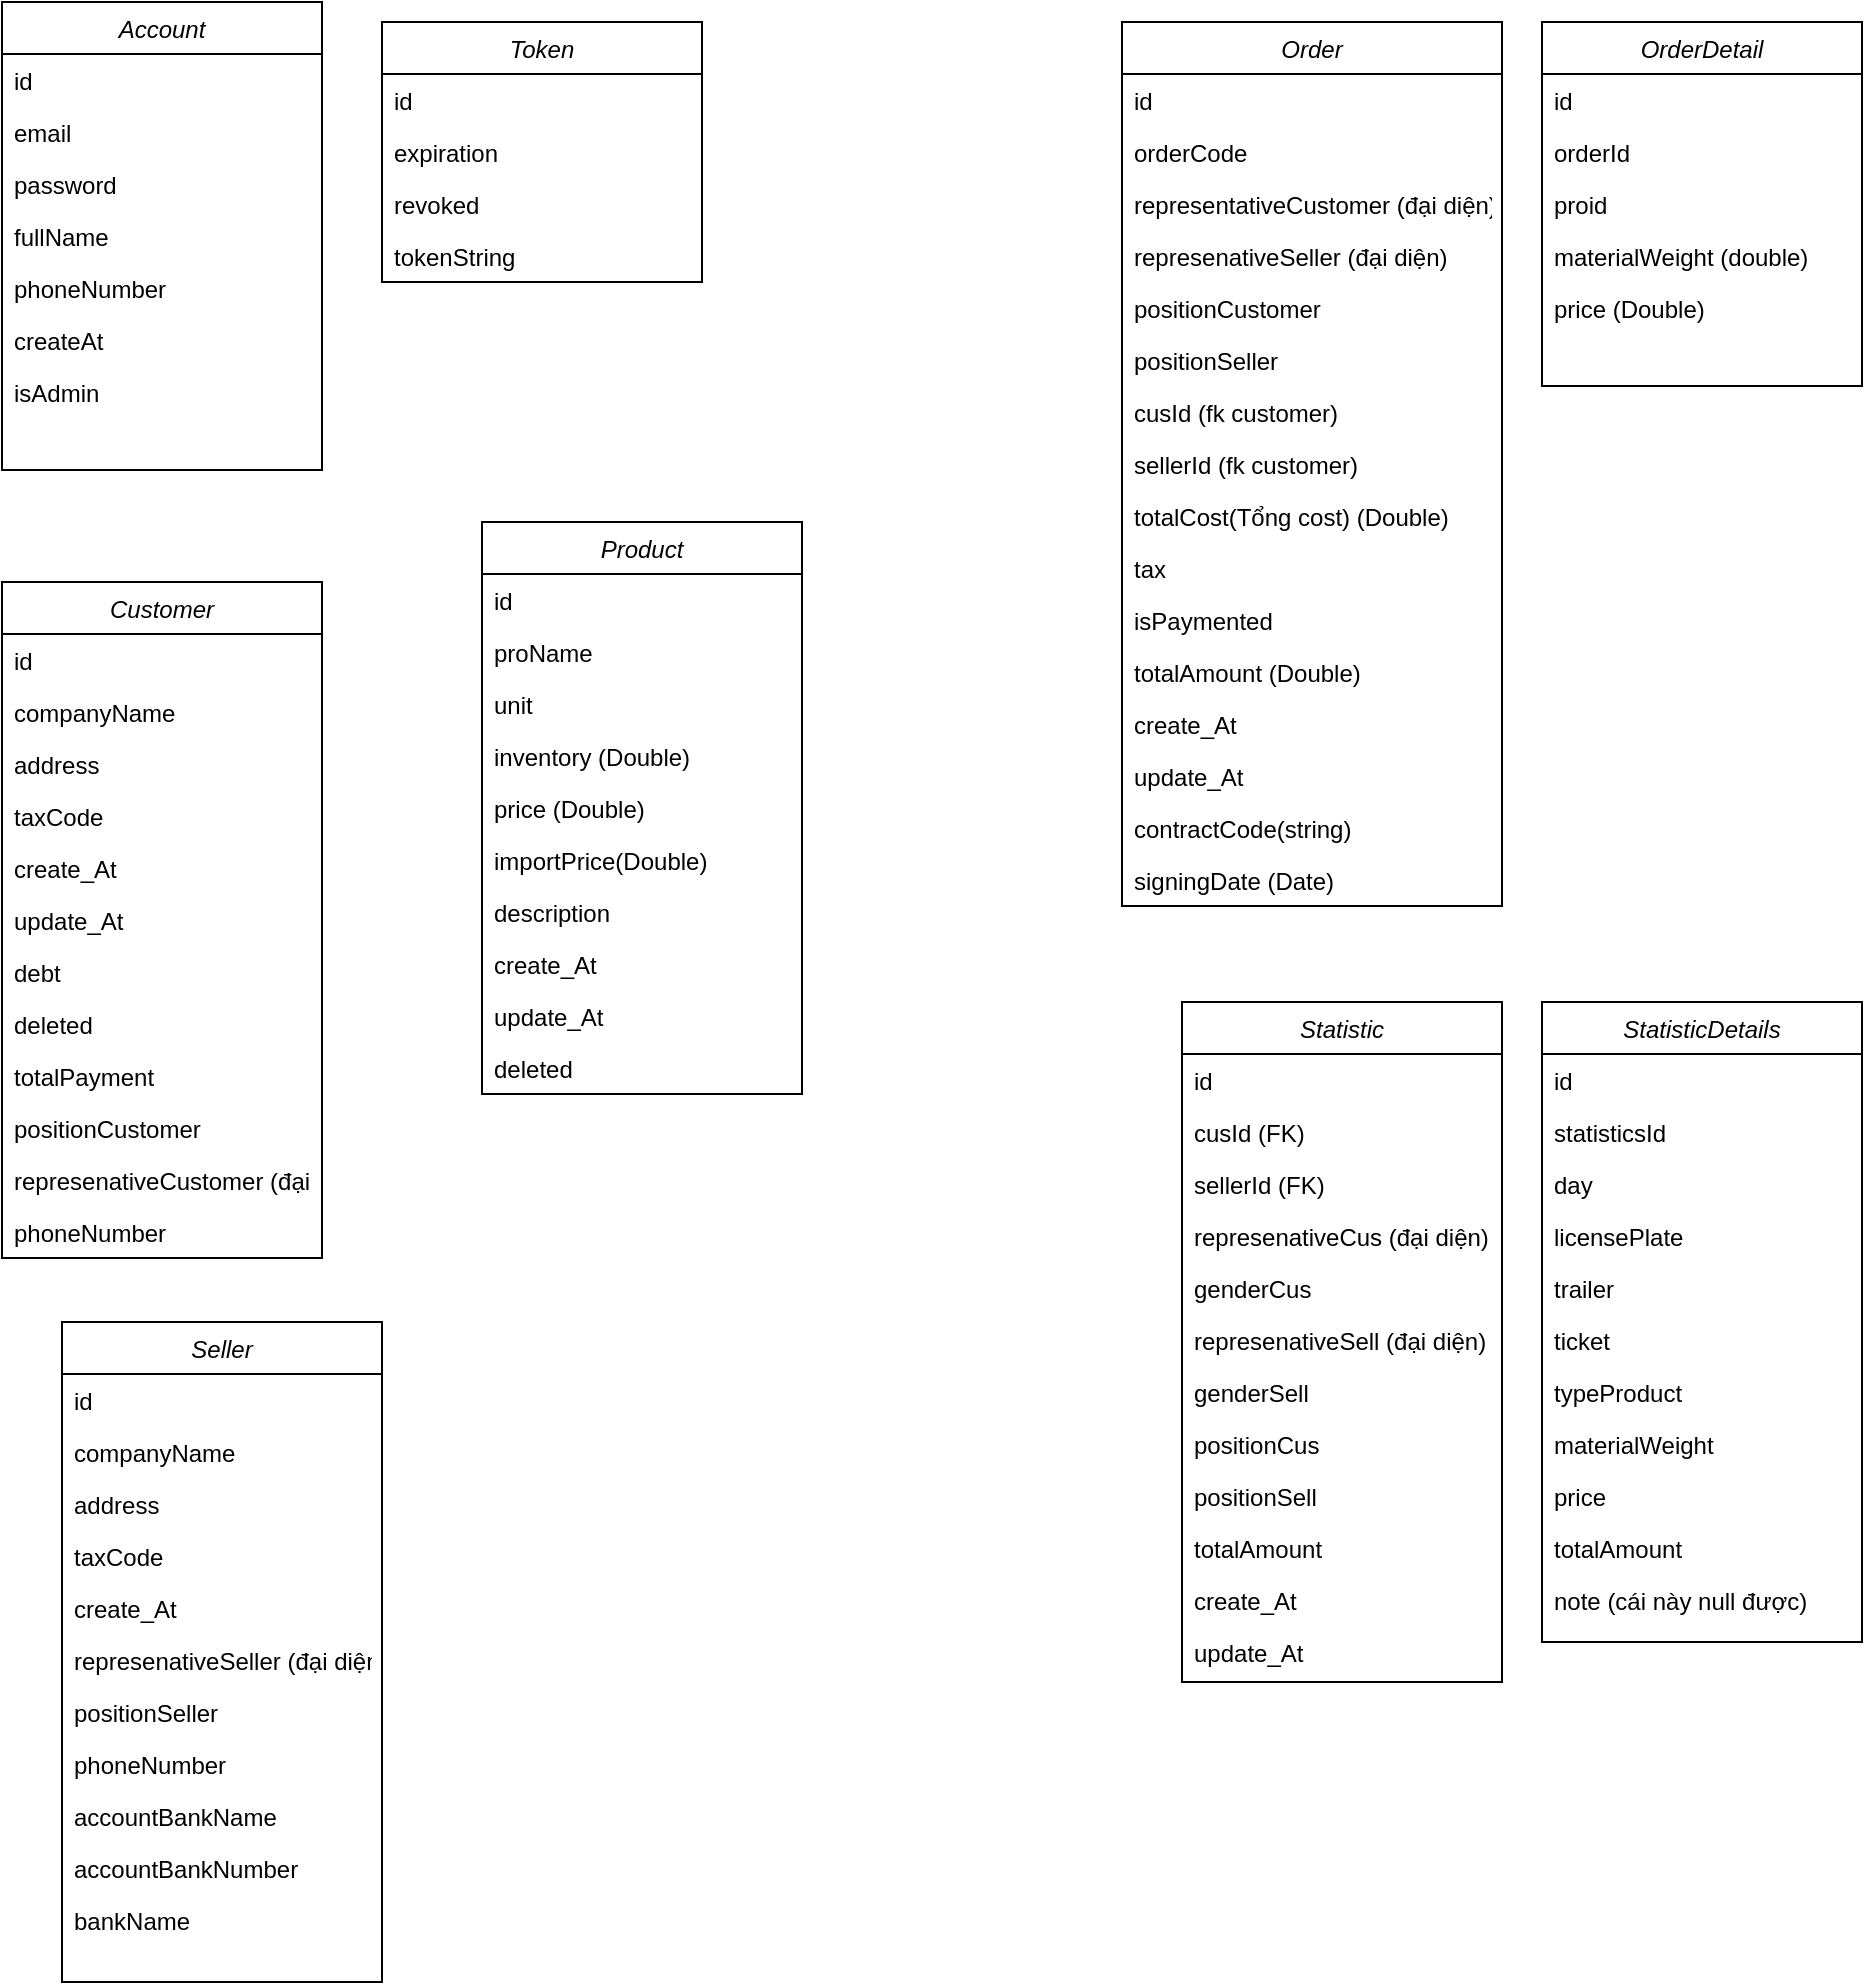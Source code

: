 <mxfile version="13.9.9" type="device"><diagram id="_QlPQ2zXn8KpL94qQPvm" name="Page-1"><mxGraphModel dx="2261" dy="494" grid="1" gridSize="10" guides="1" tooltips="1" connect="1" arrows="1" fold="1" page="1" pageScale="1" pageWidth="1169" pageHeight="827" math="0" shadow="0"><root><mxCell id="0"/><mxCell id="1" parent="0"/><object label="Account" id="TEGJre2EXHFm_lcHhj_W-1"><mxCell style="swimlane;fontStyle=2;align=center;verticalAlign=top;childLayout=stackLayout;horizontal=1;startSize=26;horizontalStack=0;resizeParent=1;resizeLast=0;collapsible=1;marginBottom=0;rounded=0;shadow=0;strokeWidth=1;" parent="1" vertex="1"><mxGeometry x="-1150" y="70" width="160" height="234" as="geometry"><mxRectangle x="230" y="140" width="160" height="26" as="alternateBounds"/></mxGeometry></mxCell></object><mxCell id="TEGJre2EXHFm_lcHhj_W-2" value="id" style="text;align=left;verticalAlign=top;spacingLeft=4;spacingRight=4;overflow=hidden;rotatable=0;points=[[0,0.5],[1,0.5]];portConstraint=eastwest;" parent="TEGJre2EXHFm_lcHhj_W-1" vertex="1"><mxGeometry y="26" width="160" height="26" as="geometry"/></mxCell><mxCell id="TEGJre2EXHFm_lcHhj_W-3" value="email" style="text;align=left;verticalAlign=top;spacingLeft=4;spacingRight=4;overflow=hidden;rotatable=0;points=[[0,0.5],[1,0.5]];portConstraint=eastwest;rounded=0;shadow=0;html=0;" parent="TEGJre2EXHFm_lcHhj_W-1" vertex="1"><mxGeometry y="52" width="160" height="26" as="geometry"/></mxCell><mxCell id="TEGJre2EXHFm_lcHhj_W-4" value="password" style="text;align=left;verticalAlign=top;spacingLeft=4;spacingRight=4;overflow=hidden;rotatable=0;points=[[0,0.5],[1,0.5]];portConstraint=eastwest;rounded=0;shadow=0;html=0;" parent="TEGJre2EXHFm_lcHhj_W-1" vertex="1"><mxGeometry y="78" width="160" height="26" as="geometry"/></mxCell><mxCell id="TEGJre2EXHFm_lcHhj_W-5" value="fullName" style="text;align=left;verticalAlign=top;spacingLeft=4;spacingRight=4;overflow=hidden;rotatable=0;points=[[0,0.5],[1,0.5]];portConstraint=eastwest;" parent="TEGJre2EXHFm_lcHhj_W-1" vertex="1"><mxGeometry y="104" width="160" height="26" as="geometry"/></mxCell><mxCell id="TEGJre2EXHFm_lcHhj_W-7" value="phoneNumber" style="text;align=left;verticalAlign=top;spacingLeft=4;spacingRight=4;overflow=hidden;rotatable=0;points=[[0,0.5],[1,0.5]];portConstraint=eastwest;" parent="TEGJre2EXHFm_lcHhj_W-1" vertex="1"><mxGeometry y="130" width="160" height="26" as="geometry"/></mxCell><mxCell id="TEGJre2EXHFm_lcHhj_W-9" value="createAt" style="text;align=left;verticalAlign=top;spacingLeft=4;spacingRight=4;overflow=hidden;rotatable=0;points=[[0,0.5],[1,0.5]];portConstraint=eastwest;" parent="TEGJre2EXHFm_lcHhj_W-1" vertex="1"><mxGeometry y="156" width="160" height="26" as="geometry"/></mxCell><mxCell id="eDAhnY-DzHIL6bDCHE4Y-9" value="isAdmin" style="text;align=left;verticalAlign=top;spacingLeft=4;spacingRight=4;overflow=hidden;rotatable=0;points=[[0,0.5],[1,0.5]];portConstraint=eastwest;" parent="TEGJre2EXHFm_lcHhj_W-1" vertex="1"><mxGeometry y="182" width="160" height="26" as="geometry"/></mxCell><object label="Token" id="TEGJre2EXHFm_lcHhj_W-14"><mxCell style="swimlane;fontStyle=2;align=center;verticalAlign=top;childLayout=stackLayout;horizontal=1;startSize=26;horizontalStack=0;resizeParent=1;resizeLast=0;collapsible=1;marginBottom=0;rounded=0;shadow=0;strokeWidth=1;" parent="1" vertex="1"><mxGeometry x="-960" y="80" width="160" height="130" as="geometry"><mxRectangle x="230" y="140" width="160" height="26" as="alternateBounds"/></mxGeometry></mxCell></object><mxCell id="TEGJre2EXHFm_lcHhj_W-15" value="id" style="text;align=left;verticalAlign=top;spacingLeft=4;spacingRight=4;overflow=hidden;rotatable=0;points=[[0,0.5],[1,0.5]];portConstraint=eastwest;" parent="TEGJre2EXHFm_lcHhj_W-14" vertex="1"><mxGeometry y="26" width="160" height="26" as="geometry"/></mxCell><mxCell id="TEGJre2EXHFm_lcHhj_W-16" value="expiration" style="text;align=left;verticalAlign=top;spacingLeft=4;spacingRight=4;overflow=hidden;rotatable=0;points=[[0,0.5],[1,0.5]];portConstraint=eastwest;rounded=0;shadow=0;html=0;" parent="TEGJre2EXHFm_lcHhj_W-14" vertex="1"><mxGeometry y="52" width="160" height="26" as="geometry"/></mxCell><mxCell id="TEGJre2EXHFm_lcHhj_W-17" value="revoked" style="text;align=left;verticalAlign=top;spacingLeft=4;spacingRight=4;overflow=hidden;rotatable=0;points=[[0,0.5],[1,0.5]];portConstraint=eastwest;rounded=0;shadow=0;html=0;" parent="TEGJre2EXHFm_lcHhj_W-14" vertex="1"><mxGeometry y="78" width="160" height="26" as="geometry"/></mxCell><mxCell id="TEGJre2EXHFm_lcHhj_W-18" value="tokenString" style="text;align=left;verticalAlign=top;spacingLeft=4;spacingRight=4;overflow=hidden;rotatable=0;points=[[0,0.5],[1,0.5]];portConstraint=eastwest;rounded=0;shadow=0;html=0;" parent="TEGJre2EXHFm_lcHhj_W-14" vertex="1"><mxGeometry y="104" width="160" height="26" as="geometry"/></mxCell><object label="Customer" id="TEGJre2EXHFm_lcHhj_W-30"><mxCell style="swimlane;fontStyle=2;align=center;verticalAlign=top;childLayout=stackLayout;horizontal=1;startSize=26;horizontalStack=0;resizeParent=1;resizeLast=0;collapsible=1;marginBottom=0;rounded=0;shadow=0;strokeWidth=1;" parent="1" vertex="1"><mxGeometry x="-1150" y="360" width="160" height="338" as="geometry"><mxRectangle x="230" y="140" width="160" height="26" as="alternateBounds"/></mxGeometry></mxCell></object><mxCell id="TEGJre2EXHFm_lcHhj_W-31" value="id" style="text;align=left;verticalAlign=top;spacingLeft=4;spacingRight=4;overflow=hidden;rotatable=0;points=[[0,0.5],[1,0.5]];portConstraint=eastwest;" parent="TEGJre2EXHFm_lcHhj_W-30" vertex="1"><mxGeometry y="26" width="160" height="26" as="geometry"/></mxCell><mxCell id="TEGJre2EXHFm_lcHhj_W-32" value="companyName" style="text;align=left;verticalAlign=top;spacingLeft=4;spacingRight=4;overflow=hidden;rotatable=0;points=[[0,0.5],[1,0.5]];portConstraint=eastwest;rounded=0;shadow=0;html=0;" parent="TEGJre2EXHFm_lcHhj_W-30" vertex="1"><mxGeometry y="52" width="160" height="26" as="geometry"/></mxCell><mxCell id="TEGJre2EXHFm_lcHhj_W-39" value="address" style="text;align=left;verticalAlign=top;spacingLeft=4;spacingRight=4;overflow=hidden;rotatable=0;points=[[0,0.5],[1,0.5]];portConstraint=eastwest;" parent="TEGJre2EXHFm_lcHhj_W-30" vertex="1"><mxGeometry y="78" width="160" height="26" as="geometry"/></mxCell><mxCell id="q1JdlBufHm96wPZTjcrN-9" value="taxCode" style="text;align=left;verticalAlign=top;spacingLeft=4;spacingRight=4;overflow=hidden;rotatable=0;points=[[0,0.5],[1,0.5]];portConstraint=eastwest;" parent="TEGJre2EXHFm_lcHhj_W-30" vertex="1"><mxGeometry y="104" width="160" height="26" as="geometry"/></mxCell><mxCell id="q1JdlBufHm96wPZTjcrN-18" value="create_At" style="text;align=left;verticalAlign=top;spacingLeft=4;spacingRight=4;overflow=hidden;rotatable=0;points=[[0,0.5],[1,0.5]];portConstraint=eastwest;" parent="TEGJre2EXHFm_lcHhj_W-30" vertex="1"><mxGeometry y="130" width="160" height="26" as="geometry"/></mxCell><mxCell id="WrNKHY_V2wj4pA_KQyG5-2" value="update_At" style="text;align=left;verticalAlign=top;spacingLeft=4;spacingRight=4;overflow=hidden;rotatable=0;points=[[0,0.5],[1,0.5]];portConstraint=eastwest;" parent="TEGJre2EXHFm_lcHhj_W-30" vertex="1"><mxGeometry y="156" width="160" height="26" as="geometry"/></mxCell><mxCell id="bkDxnEVJeowxI8UIKqen-7" value="debt" style="text;align=left;verticalAlign=top;spacingLeft=4;spacingRight=4;overflow=hidden;rotatable=0;points=[[0,0.5],[1,0.5]];portConstraint=eastwest;" parent="TEGJre2EXHFm_lcHhj_W-30" vertex="1"><mxGeometry y="182" width="160" height="26" as="geometry"/></mxCell><mxCell id="WrNKHY_V2wj4pA_KQyG5-3" value="deleted" style="text;align=left;verticalAlign=top;spacingLeft=4;spacingRight=4;overflow=hidden;rotatable=0;points=[[0,0.5],[1,0.5]];portConstraint=eastwest;" parent="TEGJre2EXHFm_lcHhj_W-30" vertex="1"><mxGeometry y="208" width="160" height="26" as="geometry"/></mxCell><mxCell id="WrNKHY_V2wj4pA_KQyG5-4" value="totalPayment" style="text;align=left;verticalAlign=top;spacingLeft=4;spacingRight=4;overflow=hidden;rotatable=0;points=[[0,0.5],[1,0.5]];portConstraint=eastwest;" parent="TEGJre2EXHFm_lcHhj_W-30" vertex="1"><mxGeometry y="234" width="160" height="26" as="geometry"/></mxCell><mxCell id="bkDxnEVJeowxI8UIKqen-1" value="positionCustomer " style="text;align=left;verticalAlign=top;spacingLeft=4;spacingRight=4;overflow=hidden;rotatable=0;points=[[0,0.5],[1,0.5]];portConstraint=eastwest;" parent="TEGJre2EXHFm_lcHhj_W-30" vertex="1"><mxGeometry y="260" width="160" height="26" as="geometry"/></mxCell><mxCell id="CSmzfEQ4rS7Y1emDfsby-1" value="represenativeCustomer (đại diện)" style="text;align=left;verticalAlign=top;spacingLeft=4;spacingRight=4;overflow=hidden;rotatable=0;points=[[0,0.5],[1,0.5]];portConstraint=eastwest;" parent="TEGJre2EXHFm_lcHhj_W-30" vertex="1"><mxGeometry y="286" width="160" height="26" as="geometry"/></mxCell><mxCell id="CSmzfEQ4rS7Y1emDfsby-4" value="phoneNumber" style="text;align=left;verticalAlign=top;spacingLeft=4;spacingRight=4;overflow=hidden;rotatable=0;points=[[0,0.5],[1,0.5]];portConstraint=eastwest;" parent="TEGJre2EXHFm_lcHhj_W-30" vertex="1"><mxGeometry y="312" width="160" height="26" as="geometry"/></mxCell><object label="OrderDetail" id="TEGJre2EXHFm_lcHhj_W-51"><mxCell style="swimlane;fontStyle=2;align=center;verticalAlign=top;childLayout=stackLayout;horizontal=1;startSize=26;horizontalStack=0;resizeParent=1;resizeLast=0;collapsible=1;marginBottom=0;rounded=0;shadow=0;strokeWidth=1;" parent="1" vertex="1"><mxGeometry x="-380" y="80" width="160" height="182" as="geometry"><mxRectangle x="230" y="140" width="160" height="26" as="alternateBounds"/></mxGeometry></mxCell></object><mxCell id="TEGJre2EXHFm_lcHhj_W-52" value="id" style="text;align=left;verticalAlign=top;spacingLeft=4;spacingRight=4;overflow=hidden;rotatable=0;points=[[0,0.5],[1,0.5]];portConstraint=eastwest;" parent="TEGJre2EXHFm_lcHhj_W-51" vertex="1"><mxGeometry y="26" width="160" height="26" as="geometry"/></mxCell><mxCell id="Oll5lz-uYXKsoladcDx4-18" value="orderId" style="text;align=left;verticalAlign=top;spacingLeft=4;spacingRight=4;overflow=hidden;rotatable=0;points=[[0,0.5],[1,0.5]];portConstraint=eastwest;rounded=0;shadow=0;html=0;" parent="TEGJre2EXHFm_lcHhj_W-51" vertex="1"><mxGeometry y="52" width="160" height="26" as="geometry"/></mxCell><mxCell id="TEGJre2EXHFm_lcHhj_W-53" value="proid" style="text;align=left;verticalAlign=top;spacingLeft=4;spacingRight=4;overflow=hidden;rotatable=0;points=[[0,0.5],[1,0.5]];portConstraint=eastwest;rounded=0;shadow=0;html=0;" parent="TEGJre2EXHFm_lcHhj_W-51" vertex="1"><mxGeometry y="78" width="160" height="26" as="geometry"/></mxCell><mxCell id="Oll5lz-uYXKsoladcDx4-19" value="materialWeight (double)" style="text;align=left;verticalAlign=top;spacingLeft=4;spacingRight=4;overflow=hidden;rotatable=0;points=[[0,0.5],[1,0.5]];portConstraint=eastwest;rounded=0;shadow=0;html=0;" parent="TEGJre2EXHFm_lcHhj_W-51" vertex="1"><mxGeometry y="104" width="160" height="26" as="geometry"/></mxCell><mxCell id="q1JdlBufHm96wPZTjcrN-1" value="price (Double)" style="text;align=left;verticalAlign=top;spacingLeft=4;spacingRight=4;overflow=hidden;rotatable=0;points=[[0,0.5],[1,0.5]];portConstraint=eastwest;rounded=0;shadow=0;html=0;" parent="TEGJre2EXHFm_lcHhj_W-51" vertex="1"><mxGeometry y="130" width="160" height="26" as="geometry"/></mxCell><object label="Product" id="Oll5lz-uYXKsoladcDx4-2"><mxCell style="swimlane;fontStyle=2;align=center;verticalAlign=top;childLayout=stackLayout;horizontal=1;startSize=26;horizontalStack=0;resizeParent=1;resizeLast=0;collapsible=1;marginBottom=0;rounded=0;shadow=0;strokeWidth=1;" parent="1" vertex="1"><mxGeometry x="-910" y="330" width="160" height="286" as="geometry"><mxRectangle x="230" y="140" width="160" height="26" as="alternateBounds"/></mxGeometry></mxCell></object><mxCell id="Oll5lz-uYXKsoladcDx4-3" value="id" style="text;align=left;verticalAlign=top;spacingLeft=4;spacingRight=4;overflow=hidden;rotatable=0;points=[[0,0.5],[1,0.5]];portConstraint=eastwest;" parent="Oll5lz-uYXKsoladcDx4-2" vertex="1"><mxGeometry y="26" width="160" height="26" as="geometry"/></mxCell><mxCell id="Oll5lz-uYXKsoladcDx4-4" value="proName" style="text;align=left;verticalAlign=top;spacingLeft=4;spacingRight=4;overflow=hidden;rotatable=0;points=[[0,0.5],[1,0.5]];portConstraint=eastwest;rounded=0;shadow=0;html=0;" parent="Oll5lz-uYXKsoladcDx4-2" vertex="1"><mxGeometry y="52" width="160" height="26" as="geometry"/></mxCell><mxCell id="Oll5lz-uYXKsoladcDx4-5" value="unit" style="text;align=left;verticalAlign=top;spacingLeft=4;spacingRight=4;overflow=hidden;rotatable=0;points=[[0,0.5],[1,0.5]];portConstraint=eastwest;rounded=0;shadow=0;html=0;" parent="Oll5lz-uYXKsoladcDx4-2" vertex="1"><mxGeometry y="78" width="160" height="26" as="geometry"/></mxCell><mxCell id="Oll5lz-uYXKsoladcDx4-7" value="inventory (Double)" style="text;align=left;verticalAlign=top;spacingLeft=4;spacingRight=4;overflow=hidden;rotatable=0;points=[[0,0.5],[1,0.5]];portConstraint=eastwest;rounded=0;shadow=0;html=0;" parent="Oll5lz-uYXKsoladcDx4-2" vertex="1"><mxGeometry y="104" width="160" height="26" as="geometry"/></mxCell><mxCell id="Oll5lz-uYXKsoladcDx4-8" value="price (Double)" style="text;align=left;verticalAlign=top;spacingLeft=4;spacingRight=4;overflow=hidden;rotatable=0;points=[[0,0.5],[1,0.5]];portConstraint=eastwest;rounded=0;shadow=0;html=0;" parent="Oll5lz-uYXKsoladcDx4-2" vertex="1"><mxGeometry y="130" width="160" height="26" as="geometry"/></mxCell><mxCell id="CSmzfEQ4rS7Y1emDfsby-8" value="importPrice(Double)" style="text;align=left;verticalAlign=top;spacingLeft=4;spacingRight=4;overflow=hidden;rotatable=0;points=[[0,0.5],[1,0.5]];portConstraint=eastwest;rounded=0;shadow=0;html=0;" parent="Oll5lz-uYXKsoladcDx4-2" vertex="1"><mxGeometry y="156" width="160" height="26" as="geometry"/></mxCell><mxCell id="Oll5lz-uYXKsoladcDx4-14" value="description" style="text;align=left;verticalAlign=top;spacingLeft=4;spacingRight=4;overflow=hidden;rotatable=0;points=[[0,0.5],[1,0.5]];portConstraint=eastwest;rounded=0;shadow=0;html=0;" parent="Oll5lz-uYXKsoladcDx4-2" vertex="1"><mxGeometry y="182" width="160" height="26" as="geometry"/></mxCell><mxCell id="q1JdlBufHm96wPZTjcrN-17" value="create_At" style="text;align=left;verticalAlign=top;spacingLeft=4;spacingRight=4;overflow=hidden;rotatable=0;points=[[0,0.5],[1,0.5]];portConstraint=eastwest;" parent="Oll5lz-uYXKsoladcDx4-2" vertex="1"><mxGeometry y="208" width="160" height="26" as="geometry"/></mxCell><mxCell id="q1JdlBufHm96wPZTjcrN-20" value="update_At" style="text;align=left;verticalAlign=top;spacingLeft=4;spacingRight=4;overflow=hidden;rotatable=0;points=[[0,0.5],[1,0.5]];portConstraint=eastwest;" parent="Oll5lz-uYXKsoladcDx4-2" vertex="1"><mxGeometry y="234" width="160" height="26" as="geometry"/></mxCell><mxCell id="FsUqZmJZJX46kWUGgy-A-3" value="deleted" style="text;align=left;verticalAlign=top;spacingLeft=4;spacingRight=4;overflow=hidden;rotatable=0;points=[[0,0.5],[1,0.5]];portConstraint=eastwest;" parent="Oll5lz-uYXKsoladcDx4-2" vertex="1"><mxGeometry y="260" width="160" height="26" as="geometry"/></mxCell><object label="Order" id="Oll5lz-uYXKsoladcDx4-10"><mxCell style="swimlane;fontStyle=2;align=center;verticalAlign=top;childLayout=stackLayout;horizontal=1;startSize=26;horizontalStack=0;resizeParent=1;resizeLast=0;collapsible=1;marginBottom=0;rounded=0;shadow=0;strokeWidth=1;" parent="1" vertex="1"><mxGeometry x="-590" y="80" width="190" height="442" as="geometry"><mxRectangle x="230" y="140" width="160" height="26" as="alternateBounds"/></mxGeometry></mxCell></object><mxCell id="Oll5lz-uYXKsoladcDx4-11" value="id" style="text;align=left;verticalAlign=top;spacingLeft=4;spacingRight=4;overflow=hidden;rotatable=0;points=[[0,0.5],[1,0.5]];portConstraint=eastwest;" parent="Oll5lz-uYXKsoladcDx4-10" vertex="1"><mxGeometry y="26" width="190" height="26" as="geometry"/></mxCell><mxCell id="bkDxnEVJeowxI8UIKqen-10" value="orderCode" style="text;align=left;verticalAlign=top;spacingLeft=4;spacingRight=4;overflow=hidden;rotatable=0;points=[[0,0.5],[1,0.5]];portConstraint=eastwest;" parent="Oll5lz-uYXKsoladcDx4-10" vertex="1"><mxGeometry y="52" width="190" height="26" as="geometry"/></mxCell><mxCell id="TEGJre2EXHFm_lcHhj_W-34" value="representativeCustomer (đại diện)" style="text;align=left;verticalAlign=top;spacingLeft=4;spacingRight=4;overflow=hidden;rotatable=0;points=[[0,0.5],[1,0.5]];portConstraint=eastwest;" parent="Oll5lz-uYXKsoladcDx4-10" vertex="1"><mxGeometry y="78" width="190" height="26" as="geometry"/></mxCell><mxCell id="q1JdlBufHm96wPZTjcrN-14" value="represenativeSeller (đại diện)" style="text;align=left;verticalAlign=top;spacingLeft=4;spacingRight=4;overflow=hidden;rotatable=0;points=[[0,0.5],[1,0.5]];portConstraint=eastwest;" parent="Oll5lz-uYXKsoladcDx4-10" vertex="1"><mxGeometry y="104" width="190" height="26" as="geometry"/></mxCell><mxCell id="CSmzfEQ4rS7Y1emDfsby-2" value="positionCustomer " style="text;align=left;verticalAlign=top;spacingLeft=4;spacingRight=4;overflow=hidden;rotatable=0;points=[[0,0.5],[1,0.5]];portConstraint=eastwest;" parent="Oll5lz-uYXKsoladcDx4-10" vertex="1"><mxGeometry y="130" width="190" height="26" as="geometry"/></mxCell><mxCell id="bkDxnEVJeowxI8UIKqen-2" value="positionSeller " style="text;align=left;verticalAlign=top;spacingLeft=4;spacingRight=4;overflow=hidden;rotatable=0;points=[[0,0.5],[1,0.5]];portConstraint=eastwest;" parent="Oll5lz-uYXKsoladcDx4-10" vertex="1"><mxGeometry y="156" width="190" height="26" as="geometry"/></mxCell><mxCell id="q1JdlBufHm96wPZTjcrN-8" value="cusId (fk customer)" style="text;align=left;verticalAlign=top;spacingLeft=4;spacingRight=4;overflow=hidden;rotatable=0;points=[[0,0.5],[1,0.5]];portConstraint=eastwest;" parent="Oll5lz-uYXKsoladcDx4-10" vertex="1"><mxGeometry y="182" width="190" height="26" as="geometry"/></mxCell><mxCell id="q1JdlBufHm96wPZTjcrN-10" value="sellerId (fk customer)" style="text;align=left;verticalAlign=top;spacingLeft=4;spacingRight=4;overflow=hidden;rotatable=0;points=[[0,0.5],[1,0.5]];portConstraint=eastwest;" parent="Oll5lz-uYXKsoladcDx4-10" vertex="1"><mxGeometry y="208" width="190" height="26" as="geometry"/></mxCell><mxCell id="Oll5lz-uYXKsoladcDx4-16" value="totalCost(Tổng cost) (Double)" style="text;align=left;verticalAlign=top;spacingLeft=4;spacingRight=4;overflow=hidden;rotatable=0;points=[[0,0.5],[1,0.5]];portConstraint=eastwest;" parent="Oll5lz-uYXKsoladcDx4-10" vertex="1"><mxGeometry y="234" width="190" height="26" as="geometry"/></mxCell><mxCell id="q1JdlBufHm96wPZTjcrN-12" value="tax" style="text;align=left;verticalAlign=top;spacingLeft=4;spacingRight=4;overflow=hidden;rotatable=0;points=[[0,0.5],[1,0.5]];portConstraint=eastwest;" parent="Oll5lz-uYXKsoladcDx4-10" vertex="1"><mxGeometry y="260" width="190" height="26" as="geometry"/></mxCell><mxCell id="bkDxnEVJeowxI8UIKqen-9" value="isPaymented" style="text;align=left;verticalAlign=top;spacingLeft=4;spacingRight=4;overflow=hidden;rotatable=0;points=[[0,0.5],[1,0.5]];portConstraint=eastwest;" parent="Oll5lz-uYXKsoladcDx4-10" vertex="1"><mxGeometry y="286" width="190" height="26" as="geometry"/></mxCell><mxCell id="q1JdlBufHm96wPZTjcrN-13" value="totalAmount (Double)" style="text;align=left;verticalAlign=top;spacingLeft=4;spacingRight=4;overflow=hidden;rotatable=0;points=[[0,0.5],[1,0.5]];portConstraint=eastwest;" parent="Oll5lz-uYXKsoladcDx4-10" vertex="1"><mxGeometry y="312" width="190" height="26" as="geometry"/></mxCell><mxCell id="q1JdlBufHm96wPZTjcrN-15" value="create_At" style="text;align=left;verticalAlign=top;spacingLeft=4;spacingRight=4;overflow=hidden;rotatable=0;points=[[0,0.5],[1,0.5]];portConstraint=eastwest;" parent="Oll5lz-uYXKsoladcDx4-10" vertex="1"><mxGeometry y="338" width="190" height="26" as="geometry"/></mxCell><mxCell id="q1JdlBufHm96wPZTjcrN-16" value="update_At" style="text;align=left;verticalAlign=top;spacingLeft=4;spacingRight=4;overflow=hidden;rotatable=0;points=[[0,0.5],[1,0.5]];portConstraint=eastwest;" parent="Oll5lz-uYXKsoladcDx4-10" vertex="1"><mxGeometry y="364" width="190" height="26" as="geometry"/></mxCell><mxCell id="OsHMHwRUOdUnTq-98EO7-4" value="contractCode(string)" style="text;align=left;verticalAlign=top;spacingLeft=4;spacingRight=4;overflow=hidden;rotatable=0;points=[[0,0.5],[1,0.5]];portConstraint=eastwest;" vertex="1" parent="Oll5lz-uYXKsoladcDx4-10"><mxGeometry y="390" width="190" height="26" as="geometry"/></mxCell><mxCell id="OsHMHwRUOdUnTq-98EO7-5" value="signingDate (Date)" style="text;align=left;verticalAlign=top;spacingLeft=4;spacingRight=4;overflow=hidden;rotatable=0;points=[[0,0.5],[1,0.5]];portConstraint=eastwest;" vertex="1" parent="Oll5lz-uYXKsoladcDx4-10"><mxGeometry y="416" width="190" height="26" as="geometry"/></mxCell><object label="Seller" id="q1JdlBufHm96wPZTjcrN-3"><mxCell style="swimlane;fontStyle=2;align=center;verticalAlign=top;childLayout=stackLayout;horizontal=1;startSize=26;horizontalStack=0;resizeParent=1;resizeLast=0;collapsible=1;marginBottom=0;rounded=0;shadow=0;strokeWidth=1;" parent="1" vertex="1"><mxGeometry x="-1120" y="730" width="160" height="330" as="geometry"><mxRectangle x="230" y="140" width="160" height="26" as="alternateBounds"/></mxGeometry></mxCell></object><mxCell id="q1JdlBufHm96wPZTjcrN-4" value="id" style="text;align=left;verticalAlign=top;spacingLeft=4;spacingRight=4;overflow=hidden;rotatable=0;points=[[0,0.5],[1,0.5]];portConstraint=eastwest;" parent="q1JdlBufHm96wPZTjcrN-3" vertex="1"><mxGeometry y="26" width="160" height="26" as="geometry"/></mxCell><mxCell id="q1JdlBufHm96wPZTjcrN-5" value="companyName" style="text;align=left;verticalAlign=top;spacingLeft=4;spacingRight=4;overflow=hidden;rotatable=0;points=[[0,0.5],[1,0.5]];portConstraint=eastwest;rounded=0;shadow=0;html=0;" parent="q1JdlBufHm96wPZTjcrN-3" vertex="1"><mxGeometry y="52" width="160" height="26" as="geometry"/></mxCell><mxCell id="q1JdlBufHm96wPZTjcrN-7" value="address" style="text;align=left;verticalAlign=top;spacingLeft=4;spacingRight=4;overflow=hidden;rotatable=0;points=[[0,0.5],[1,0.5]];portConstraint=eastwest;" parent="q1JdlBufHm96wPZTjcrN-3" vertex="1"><mxGeometry y="78" width="160" height="26" as="geometry"/></mxCell><mxCell id="q1JdlBufHm96wPZTjcrN-11" value="taxCode" style="text;align=left;verticalAlign=top;spacingLeft=4;spacingRight=4;overflow=hidden;rotatable=0;points=[[0,0.5],[1,0.5]];portConstraint=eastwest;" parent="q1JdlBufHm96wPZTjcrN-3" vertex="1"><mxGeometry y="104" width="160" height="26" as="geometry"/></mxCell><mxCell id="q1JdlBufHm96wPZTjcrN-19" value="create_At" style="text;align=left;verticalAlign=top;spacingLeft=4;spacingRight=4;overflow=hidden;rotatable=0;points=[[0,0.5],[1,0.5]];portConstraint=eastwest;" parent="q1JdlBufHm96wPZTjcrN-3" vertex="1"><mxGeometry y="130" width="160" height="26" as="geometry"/></mxCell><mxCell id="CSmzfEQ4rS7Y1emDfsby-5" value="represenativeSeller (đại diện)" style="text;align=left;verticalAlign=top;spacingLeft=4;spacingRight=4;overflow=hidden;rotatable=0;points=[[0,0.5],[1,0.5]];portConstraint=eastwest;" parent="q1JdlBufHm96wPZTjcrN-3" vertex="1"><mxGeometry y="156" width="160" height="26" as="geometry"/></mxCell><mxCell id="CSmzfEQ4rS7Y1emDfsby-6" value="positionSeller " style="text;align=left;verticalAlign=top;spacingLeft=4;spacingRight=4;overflow=hidden;rotatable=0;points=[[0,0.5],[1,0.5]];portConstraint=eastwest;" parent="q1JdlBufHm96wPZTjcrN-3" vertex="1"><mxGeometry y="182" width="160" height="26" as="geometry"/></mxCell><mxCell id="CSmzfEQ4rS7Y1emDfsby-7" value="phoneNumber" style="text;align=left;verticalAlign=top;spacingLeft=4;spacingRight=4;overflow=hidden;rotatable=0;points=[[0,0.5],[1,0.5]];portConstraint=eastwest;" parent="q1JdlBufHm96wPZTjcrN-3" vertex="1"><mxGeometry y="208" width="160" height="26" as="geometry"/></mxCell><mxCell id="OsHMHwRUOdUnTq-98EO7-1" value="accountBankName" style="text;align=left;verticalAlign=top;spacingLeft=4;spacingRight=4;overflow=hidden;rotatable=0;points=[[0,0.5],[1,0.5]];portConstraint=eastwest;" vertex="1" parent="q1JdlBufHm96wPZTjcrN-3"><mxGeometry y="234" width="160" height="26" as="geometry"/></mxCell><mxCell id="OsHMHwRUOdUnTq-98EO7-2" value="accountBankNumber" style="text;align=left;verticalAlign=top;spacingLeft=4;spacingRight=4;overflow=hidden;rotatable=0;points=[[0,0.5],[1,0.5]];portConstraint=eastwest;" vertex="1" parent="q1JdlBufHm96wPZTjcrN-3"><mxGeometry y="260" width="160" height="26" as="geometry"/></mxCell><mxCell id="OsHMHwRUOdUnTq-98EO7-3" value="bankName" style="text;align=left;verticalAlign=top;spacingLeft=4;spacingRight=4;overflow=hidden;rotatable=0;points=[[0,0.5],[1,0.5]];portConstraint=eastwest;" vertex="1" parent="q1JdlBufHm96wPZTjcrN-3"><mxGeometry y="286" width="160" height="26" as="geometry"/></mxCell><object label="StatisticDetails" id="SuZTUwixjIGp0Ha_aQkH-1"><mxCell style="swimlane;fontStyle=2;align=center;verticalAlign=top;childLayout=stackLayout;horizontal=1;startSize=26;horizontalStack=0;resizeParent=1;resizeLast=0;collapsible=1;marginBottom=0;rounded=0;shadow=0;strokeWidth=1;" parent="1" vertex="1"><mxGeometry x="-380" y="570" width="160" height="320" as="geometry"><mxRectangle x="230" y="140" width="160" height="26" as="alternateBounds"/></mxGeometry></mxCell></object><mxCell id="SuZTUwixjIGp0Ha_aQkH-2" value="id" style="text;align=left;verticalAlign=top;spacingLeft=4;spacingRight=4;overflow=hidden;rotatable=0;points=[[0,0.5],[1,0.5]];portConstraint=eastwest;" parent="SuZTUwixjIGp0Ha_aQkH-1" vertex="1"><mxGeometry y="26" width="160" height="26" as="geometry"/></mxCell><mxCell id="FsUqZmJZJX46kWUGgy-A-17" value="statisticsId" style="text;align=left;verticalAlign=top;spacingLeft=4;spacingRight=4;overflow=hidden;rotatable=0;points=[[0,0.5],[1,0.5]];portConstraint=eastwest;" parent="SuZTUwixjIGp0Ha_aQkH-1" vertex="1"><mxGeometry y="52" width="160" height="26" as="geometry"/></mxCell><mxCell id="SuZTUwixjIGp0Ha_aQkH-3" value="day" style="text;align=left;verticalAlign=top;spacingLeft=4;spacingRight=4;overflow=hidden;rotatable=0;points=[[0,0.5],[1,0.5]];portConstraint=eastwest;rounded=0;shadow=0;html=0;" parent="SuZTUwixjIGp0Ha_aQkH-1" vertex="1"><mxGeometry y="78" width="160" height="26" as="geometry"/></mxCell><mxCell id="SuZTUwixjIGp0Ha_aQkH-4" value="licensePlate" style="text;align=left;verticalAlign=top;spacingLeft=4;spacingRight=4;overflow=hidden;rotatable=0;points=[[0,0.5],[1,0.5]];portConstraint=eastwest;rounded=0;shadow=0;html=0;" parent="SuZTUwixjIGp0Ha_aQkH-1" vertex="1"><mxGeometry y="104" width="160" height="26" as="geometry"/></mxCell><mxCell id="FsUqZmJZJX46kWUGgy-A-1" value="trailer" style="text;align=left;verticalAlign=top;spacingLeft=4;spacingRight=4;overflow=hidden;rotatable=0;points=[[0,0.5],[1,0.5]];portConstraint=eastwest;rounded=0;shadow=0;html=0;" parent="SuZTUwixjIGp0Ha_aQkH-1" vertex="1"><mxGeometry y="130" width="160" height="26" as="geometry"/></mxCell><mxCell id="SuZTUwixjIGp0Ha_aQkH-6" value="ticket" style="text;align=left;verticalAlign=top;spacingLeft=4;spacingRight=4;overflow=hidden;rotatable=0;points=[[0,0.5],[1,0.5]];portConstraint=eastwest;rounded=0;shadow=0;html=0;" parent="SuZTUwixjIGp0Ha_aQkH-1" vertex="1"><mxGeometry y="156" width="160" height="26" as="geometry"/></mxCell><mxCell id="SuZTUwixjIGp0Ha_aQkH-7" value="typeProduct" style="text;align=left;verticalAlign=top;spacingLeft=4;spacingRight=4;overflow=hidden;rotatable=0;points=[[0,0.5],[1,0.5]];portConstraint=eastwest;rounded=0;shadow=0;html=0;" parent="SuZTUwixjIGp0Ha_aQkH-1" vertex="1"><mxGeometry y="182" width="160" height="26" as="geometry"/></mxCell><mxCell id="SuZTUwixjIGp0Ha_aQkH-10" value="materialWeight" style="text;align=left;verticalAlign=top;spacingLeft=4;spacingRight=4;overflow=hidden;rotatable=0;points=[[0,0.5],[1,0.5]];portConstraint=eastwest;rounded=0;shadow=0;html=0;" parent="SuZTUwixjIGp0Ha_aQkH-1" vertex="1"><mxGeometry y="208" width="160" height="26" as="geometry"/></mxCell><mxCell id="SuZTUwixjIGp0Ha_aQkH-11" value="price" style="text;align=left;verticalAlign=top;spacingLeft=4;spacingRight=4;overflow=hidden;rotatable=0;points=[[0,0.5],[1,0.5]];portConstraint=eastwest;rounded=0;shadow=0;html=0;" parent="SuZTUwixjIGp0Ha_aQkH-1" vertex="1"><mxGeometry y="234" width="160" height="26" as="geometry"/></mxCell><mxCell id="SuZTUwixjIGp0Ha_aQkH-12" value="totalAmount" style="text;align=left;verticalAlign=top;spacingLeft=4;spacingRight=4;overflow=hidden;rotatable=0;points=[[0,0.5],[1,0.5]];portConstraint=eastwest;rounded=0;shadow=0;html=0;" parent="SuZTUwixjIGp0Ha_aQkH-1" vertex="1"><mxGeometry y="260" width="160" height="26" as="geometry"/></mxCell><mxCell id="FsUqZmJZJX46kWUGgy-A-2" value="note (cái này null được)" style="text;align=left;verticalAlign=top;spacingLeft=4;spacingRight=4;overflow=hidden;rotatable=0;points=[[0,0.5],[1,0.5]];portConstraint=eastwest;rounded=0;shadow=0;html=0;" parent="SuZTUwixjIGp0Ha_aQkH-1" vertex="1"><mxGeometry y="286" width="160" height="26" as="geometry"/></mxCell><object label="Statistic" id="FsUqZmJZJX46kWUGgy-A-4"><mxCell style="swimlane;fontStyle=2;align=center;verticalAlign=top;childLayout=stackLayout;horizontal=1;startSize=26;horizontalStack=0;resizeParent=1;resizeLast=0;collapsible=1;marginBottom=0;rounded=0;shadow=0;strokeWidth=1;" parent="1" vertex="1"><mxGeometry x="-560" y="570" width="160" height="340" as="geometry"><mxRectangle x="230" y="140" width="160" height="26" as="alternateBounds"/></mxGeometry></mxCell></object><mxCell id="FsUqZmJZJX46kWUGgy-A-5" value="id" style="text;align=left;verticalAlign=top;spacingLeft=4;spacingRight=4;overflow=hidden;rotatable=0;points=[[0,0.5],[1,0.5]];portConstraint=eastwest;" parent="FsUqZmJZJX46kWUGgy-A-4" vertex="1"><mxGeometry y="26" width="160" height="26" as="geometry"/></mxCell><mxCell id="FsUqZmJZJX46kWUGgy-A-18" value="cusId (FK)" style="text;align=left;verticalAlign=top;spacingLeft=4;spacingRight=4;overflow=hidden;rotatable=0;points=[[0,0.5],[1,0.5]];portConstraint=eastwest;" parent="FsUqZmJZJX46kWUGgy-A-4" vertex="1"><mxGeometry y="52" width="160" height="26" as="geometry"/></mxCell><mxCell id="FsUqZmJZJX46kWUGgy-A-24" value="sellerId (FK)" style="text;align=left;verticalAlign=top;spacingLeft=4;spacingRight=4;overflow=hidden;rotatable=0;points=[[0,0.5],[1,0.5]];portConstraint=eastwest;" parent="FsUqZmJZJX46kWUGgy-A-4" vertex="1"><mxGeometry y="78" width="160" height="26" as="geometry"/></mxCell><mxCell id="FsUqZmJZJX46kWUGgy-A-20" value="represenativeCus (đại diện)" style="text;align=left;verticalAlign=top;spacingLeft=4;spacingRight=4;overflow=hidden;rotatable=0;points=[[0,0.5],[1,0.5]];portConstraint=eastwest;" parent="FsUqZmJZJX46kWUGgy-A-4" vertex="1"><mxGeometry y="104" width="160" height="26" as="geometry"/></mxCell><mxCell id="FsUqZmJZJX46kWUGgy-A-27" value="genderCus" style="text;align=left;verticalAlign=top;spacingLeft=4;spacingRight=4;overflow=hidden;rotatable=0;points=[[0,0.5],[1,0.5]];portConstraint=eastwest;" parent="FsUqZmJZJX46kWUGgy-A-4" vertex="1"><mxGeometry y="130" width="160" height="26" as="geometry"/></mxCell><mxCell id="FsUqZmJZJX46kWUGgy-A-21" value="represenativeSell (đại diện)" style="text;align=left;verticalAlign=top;spacingLeft=4;spacingRight=4;overflow=hidden;rotatable=0;points=[[0,0.5],[1,0.5]];portConstraint=eastwest;" parent="FsUqZmJZJX46kWUGgy-A-4" vertex="1"><mxGeometry y="156" width="160" height="26" as="geometry"/></mxCell><mxCell id="FsUqZmJZJX46kWUGgy-A-28" value="genderSell" style="text;align=left;verticalAlign=top;spacingLeft=4;spacingRight=4;overflow=hidden;rotatable=0;points=[[0,0.5],[1,0.5]];portConstraint=eastwest;" parent="FsUqZmJZJX46kWUGgy-A-4" vertex="1"><mxGeometry y="182" width="160" height="26" as="geometry"/></mxCell><mxCell id="FsUqZmJZJX46kWUGgy-A-22" value="positionCus&#10; " style="text;align=left;verticalAlign=top;spacingLeft=4;spacingRight=4;overflow=hidden;rotatable=0;points=[[0,0.5],[1,0.5]];portConstraint=eastwest;" parent="FsUqZmJZJX46kWUGgy-A-4" vertex="1"><mxGeometry y="208" width="160" height="26" as="geometry"/></mxCell><mxCell id="FsUqZmJZJX46kWUGgy-A-23" value="positionSell " style="text;align=left;verticalAlign=top;spacingLeft=4;spacingRight=4;overflow=hidden;rotatable=0;points=[[0,0.5],[1,0.5]];portConstraint=eastwest;" parent="FsUqZmJZJX46kWUGgy-A-4" vertex="1"><mxGeometry y="234" width="160" height="26" as="geometry"/></mxCell><mxCell id="FsUqZmJZJX46kWUGgy-A-13" value="totalAmount" style="text;align=left;verticalAlign=top;spacingLeft=4;spacingRight=4;overflow=hidden;rotatable=0;points=[[0,0.5],[1,0.5]];portConstraint=eastwest;rounded=0;shadow=0;html=0;" parent="FsUqZmJZJX46kWUGgy-A-4" vertex="1"><mxGeometry y="260" width="160" height="26" as="geometry"/></mxCell><mxCell id="FsUqZmJZJX46kWUGgy-A-14" value="create_At" style="text;align=left;verticalAlign=top;spacingLeft=4;spacingRight=4;overflow=hidden;rotatable=0;points=[[0,0.5],[1,0.5]];portConstraint=eastwest;" parent="FsUqZmJZJX46kWUGgy-A-4" vertex="1"><mxGeometry y="286" width="160" height="26" as="geometry"/></mxCell><mxCell id="FsUqZmJZJX46kWUGgy-A-15" value="update_At" style="text;align=left;verticalAlign=top;spacingLeft=4;spacingRight=4;overflow=hidden;rotatable=0;points=[[0,0.5],[1,0.5]];portConstraint=eastwest;" parent="FsUqZmJZJX46kWUGgy-A-4" vertex="1"><mxGeometry y="312" width="160" height="26" as="geometry"/></mxCell></root></mxGraphModel></diagram></mxfile>